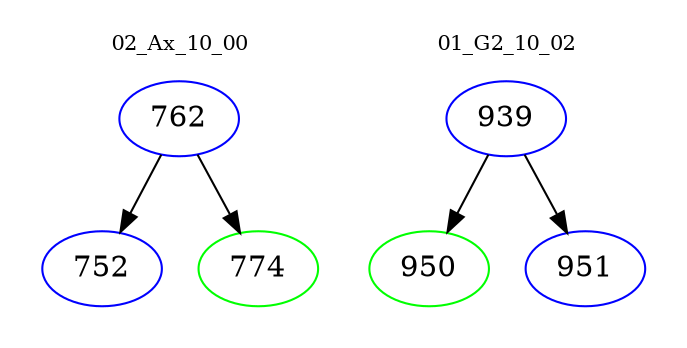 digraph{
subgraph cluster_0 {
color = white
label = "02_Ax_10_00";
fontsize=10;
T0_762 [label="762", color="blue"]
T0_762 -> T0_752 [color="black"]
T0_752 [label="752", color="blue"]
T0_762 -> T0_774 [color="black"]
T0_774 [label="774", color="green"]
}
subgraph cluster_1 {
color = white
label = "01_G2_10_02";
fontsize=10;
T1_939 [label="939", color="blue"]
T1_939 -> T1_950 [color="black"]
T1_950 [label="950", color="green"]
T1_939 -> T1_951 [color="black"]
T1_951 [label="951", color="blue"]
}
}
